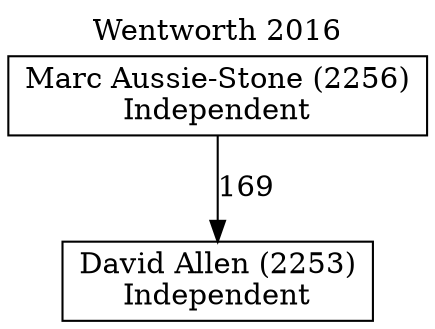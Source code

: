 // House preference flow
digraph "David Allen (2253)_Wentworth_2016" {
	graph [label="Wentworth 2016" labelloc=t mclimit=10]
	node [shape=box]
	"David Allen (2253)" [label="David Allen (2253)
Independent"]
	"Marc Aussie-Stone (2256)" [label="Marc Aussie-Stone (2256)
Independent"]
	"Marc Aussie-Stone (2256)" -> "David Allen (2253)" [label=169]
}
